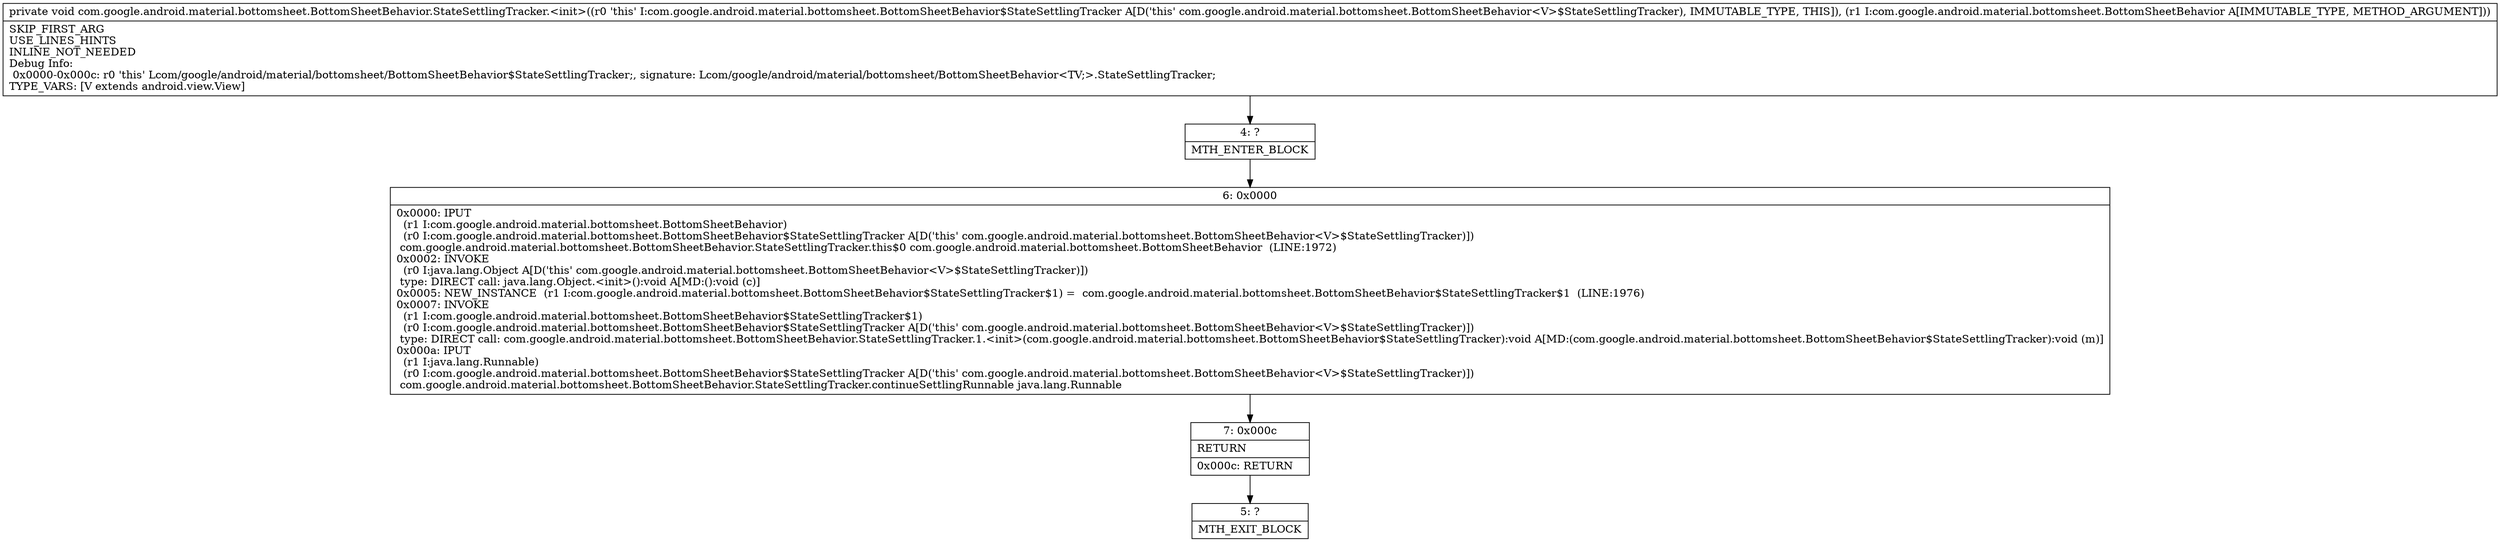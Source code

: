 digraph "CFG forcom.google.android.material.bottomsheet.BottomSheetBehavior.StateSettlingTracker.\<init\>(Lcom\/google\/android\/material\/bottomsheet\/BottomSheetBehavior;)V" {
Node_4 [shape=record,label="{4\:\ ?|MTH_ENTER_BLOCK\l}"];
Node_6 [shape=record,label="{6\:\ 0x0000|0x0000: IPUT  \l  (r1 I:com.google.android.material.bottomsheet.BottomSheetBehavior)\l  (r0 I:com.google.android.material.bottomsheet.BottomSheetBehavior$StateSettlingTracker A[D('this' com.google.android.material.bottomsheet.BottomSheetBehavior\<V\>$StateSettlingTracker)])\l com.google.android.material.bottomsheet.BottomSheetBehavior.StateSettlingTracker.this$0 com.google.android.material.bottomsheet.BottomSheetBehavior  (LINE:1972)\l0x0002: INVOKE  \l  (r0 I:java.lang.Object A[D('this' com.google.android.material.bottomsheet.BottomSheetBehavior\<V\>$StateSettlingTracker)])\l type: DIRECT call: java.lang.Object.\<init\>():void A[MD:():void (c)]\l0x0005: NEW_INSTANCE  (r1 I:com.google.android.material.bottomsheet.BottomSheetBehavior$StateSettlingTracker$1) =  com.google.android.material.bottomsheet.BottomSheetBehavior$StateSettlingTracker$1  (LINE:1976)\l0x0007: INVOKE  \l  (r1 I:com.google.android.material.bottomsheet.BottomSheetBehavior$StateSettlingTracker$1)\l  (r0 I:com.google.android.material.bottomsheet.BottomSheetBehavior$StateSettlingTracker A[D('this' com.google.android.material.bottomsheet.BottomSheetBehavior\<V\>$StateSettlingTracker)])\l type: DIRECT call: com.google.android.material.bottomsheet.BottomSheetBehavior.StateSettlingTracker.1.\<init\>(com.google.android.material.bottomsheet.BottomSheetBehavior$StateSettlingTracker):void A[MD:(com.google.android.material.bottomsheet.BottomSheetBehavior$StateSettlingTracker):void (m)]\l0x000a: IPUT  \l  (r1 I:java.lang.Runnable)\l  (r0 I:com.google.android.material.bottomsheet.BottomSheetBehavior$StateSettlingTracker A[D('this' com.google.android.material.bottomsheet.BottomSheetBehavior\<V\>$StateSettlingTracker)])\l com.google.android.material.bottomsheet.BottomSheetBehavior.StateSettlingTracker.continueSettlingRunnable java.lang.Runnable \l}"];
Node_7 [shape=record,label="{7\:\ 0x000c|RETURN\l|0x000c: RETURN   \l}"];
Node_5 [shape=record,label="{5\:\ ?|MTH_EXIT_BLOCK\l}"];
MethodNode[shape=record,label="{private void com.google.android.material.bottomsheet.BottomSheetBehavior.StateSettlingTracker.\<init\>((r0 'this' I:com.google.android.material.bottomsheet.BottomSheetBehavior$StateSettlingTracker A[D('this' com.google.android.material.bottomsheet.BottomSheetBehavior\<V\>$StateSettlingTracker), IMMUTABLE_TYPE, THIS]), (r1 I:com.google.android.material.bottomsheet.BottomSheetBehavior A[IMMUTABLE_TYPE, METHOD_ARGUMENT]))  | SKIP_FIRST_ARG\lUSE_LINES_HINTS\lINLINE_NOT_NEEDED\lDebug Info:\l  0x0000\-0x000c: r0 'this' Lcom\/google\/android\/material\/bottomsheet\/BottomSheetBehavior$StateSettlingTracker;, signature: Lcom\/google\/android\/material\/bottomsheet\/BottomSheetBehavior\<TV;\>.StateSettlingTracker;\lTYPE_VARS: [V extends android.view.View]\l}"];
MethodNode -> Node_4;Node_4 -> Node_6;
Node_6 -> Node_7;
Node_7 -> Node_5;
}

